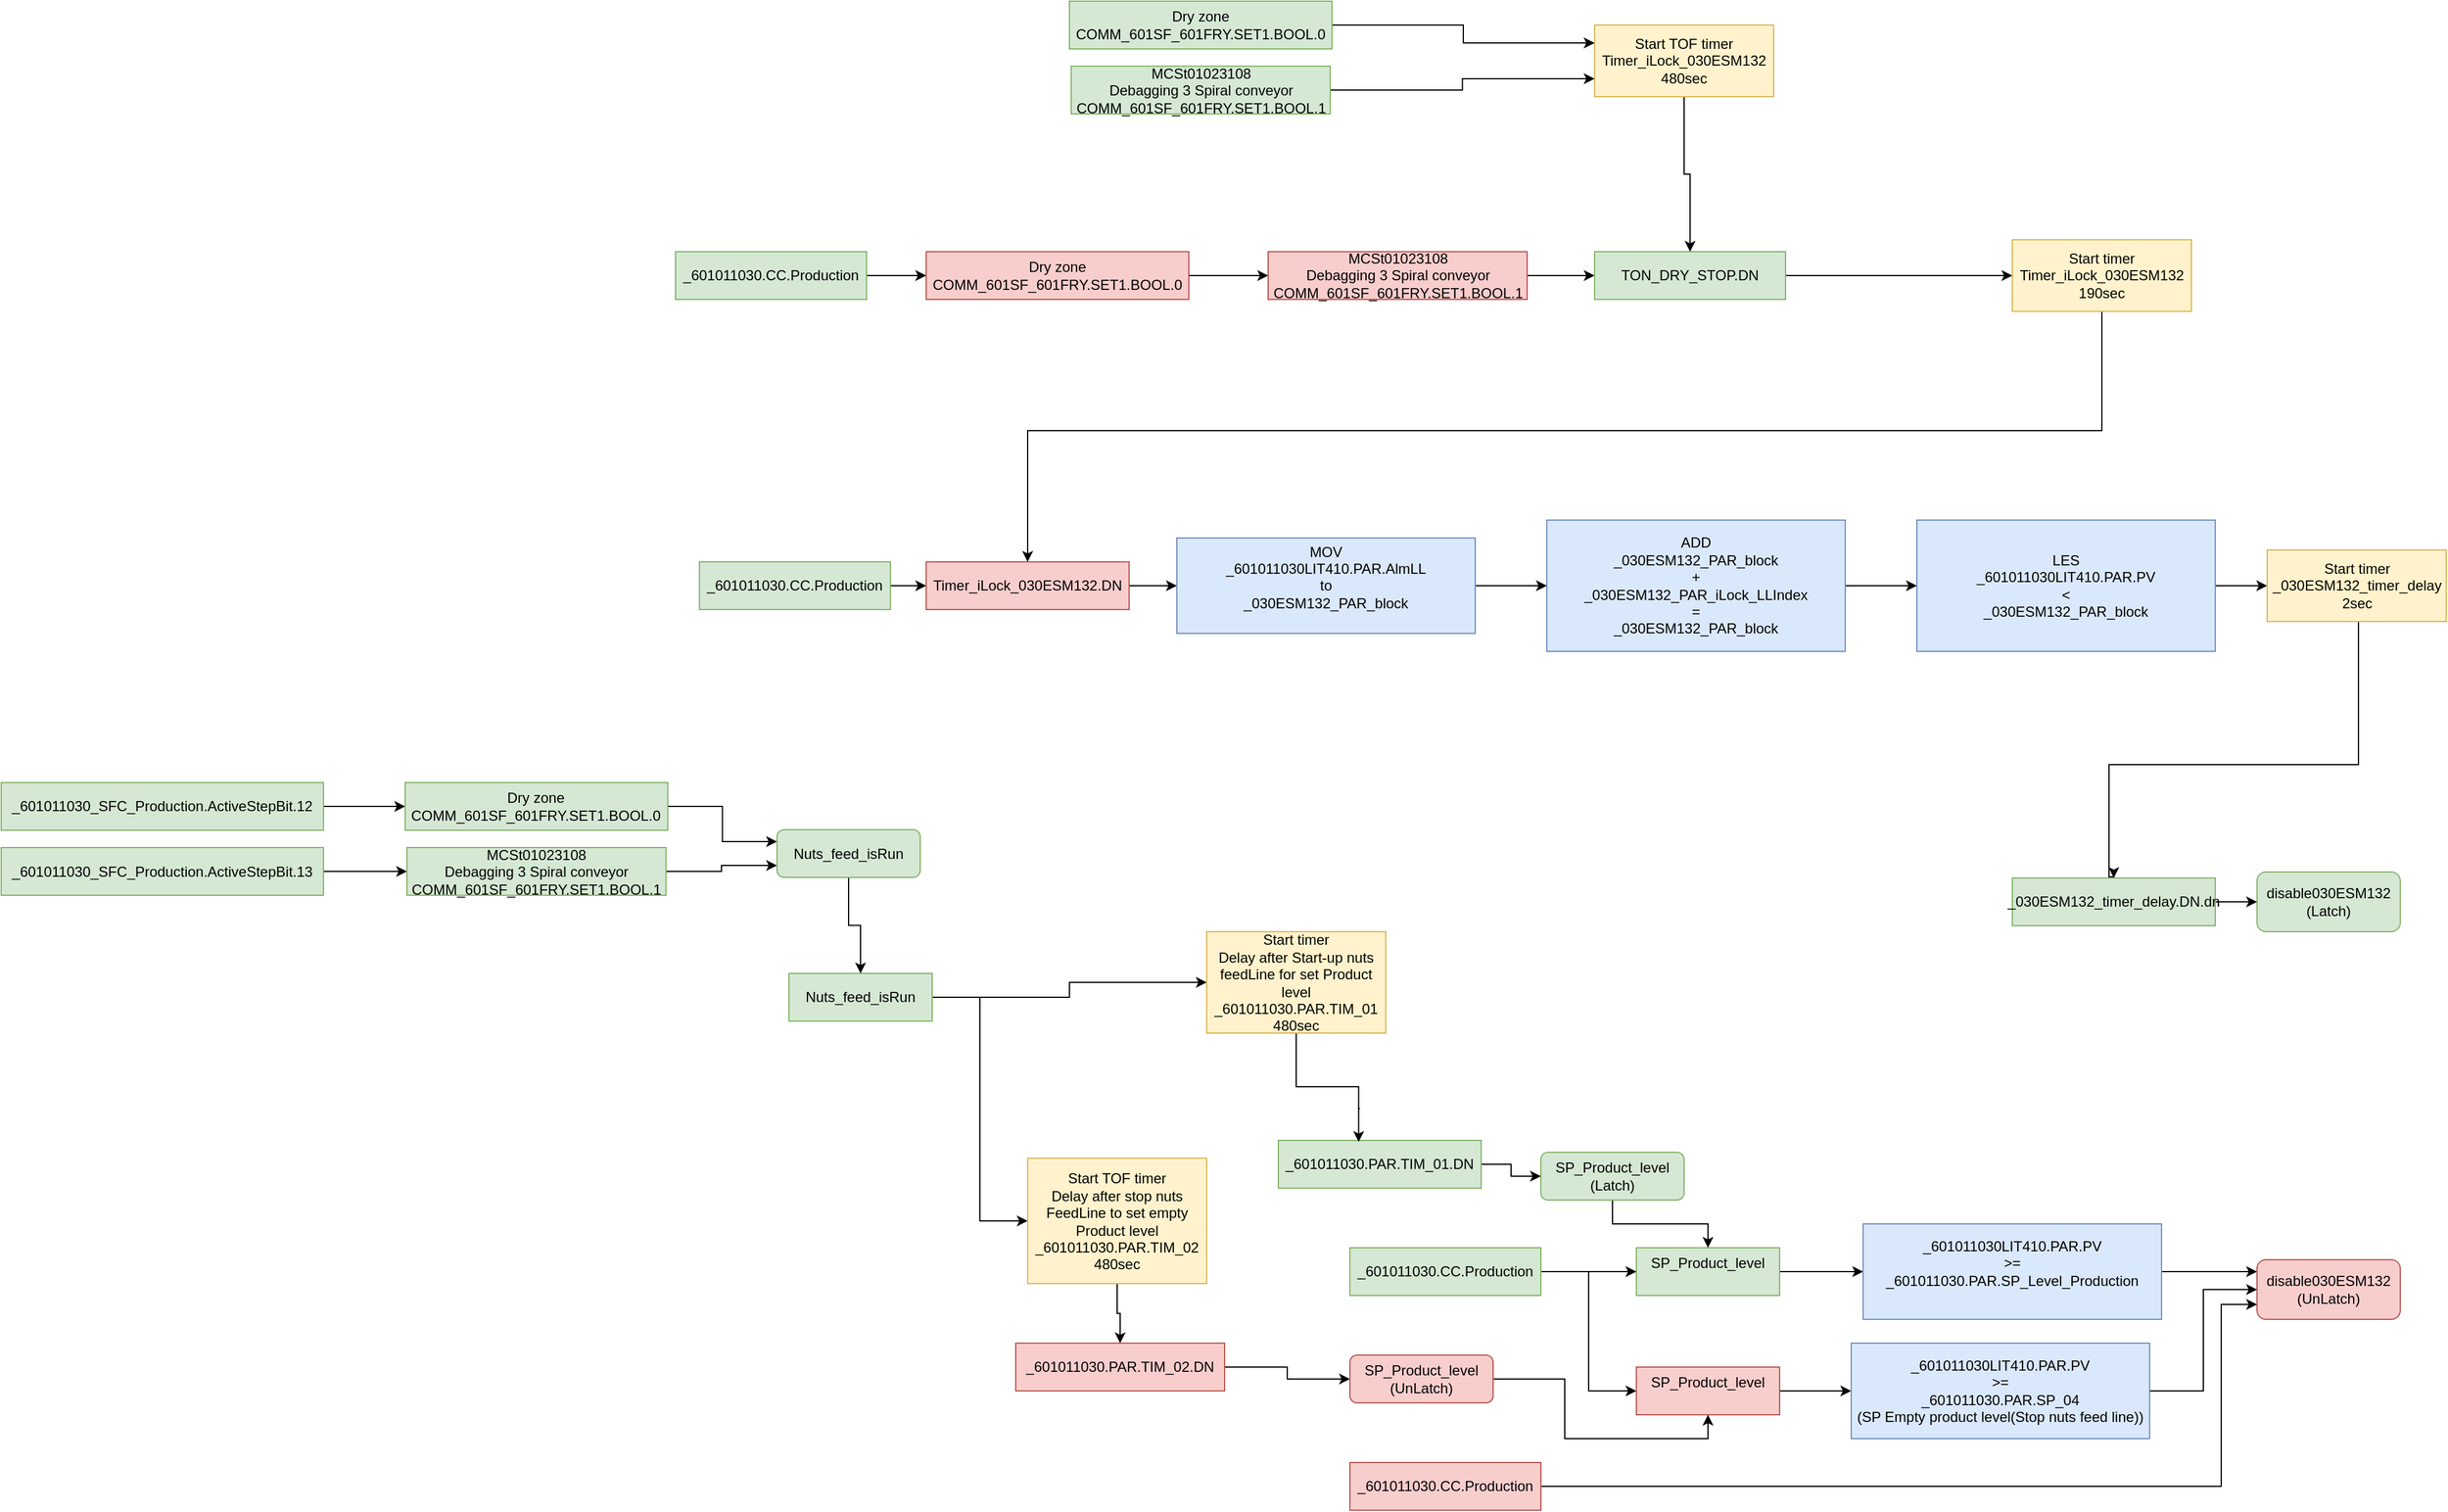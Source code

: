 <mxfile version="10.5.5" type="github"><diagram id="dG89BOTNF2mwlzPHzwnL" name="Page-1"><mxGraphModel dx="2270" dy="1965" grid="1" gridSize="10" guides="1" tooltips="1" connect="1" arrows="1" fold="1" page="1" pageScale="1" pageWidth="827" pageHeight="1169" math="0" shadow="0"><root><mxCell id="0"/><mxCell id="1" parent="0"/><mxCell id="kLiyPyNUqgyx1JZgw-cw-19" style="edgeStyle=orthogonalEdgeStyle;rounded=0;orthogonalLoop=1;jettySize=auto;html=1;" edge="1" parent="1" source="kLiyPyNUqgyx1JZgw-cw-1" target="kLiyPyNUqgyx1JZgw-cw-18"><mxGeometry relative="1" as="geometry"/></mxCell><mxCell id="kLiyPyNUqgyx1JZgw-cw-1" value="&lt;div&gt;SP_Product_level&lt;/div&gt;&lt;div&gt;&lt;br&gt;&lt;/div&gt;" style="rounded=0;whiteSpace=wrap;html=1;fillColor=#d5e8d4;strokeColor=#82b366;" vertex="1" parent="1"><mxGeometry x="975" y="425" width="120" height="40" as="geometry"/></mxCell><mxCell id="kLiyPyNUqgyx1JZgw-cw-65" style="edgeStyle=orthogonalEdgeStyle;rounded=0;orthogonalLoop=1;jettySize=auto;html=1;" edge="1" parent="1" source="kLiyPyNUqgyx1JZgw-cw-2" target="kLiyPyNUqgyx1JZgw-cw-64"><mxGeometry relative="1" as="geometry"/></mxCell><mxCell id="kLiyPyNUqgyx1JZgw-cw-83" style="edgeStyle=orthogonalEdgeStyle;rounded=0;orthogonalLoop=1;jettySize=auto;html=1;entryX=0;entryY=0.5;entryDx=0;entryDy=0;" edge="1" parent="1" source="kLiyPyNUqgyx1JZgw-cw-2" target="kLiyPyNUqgyx1JZgw-cw-82"><mxGeometry relative="1" as="geometry"/></mxCell><mxCell id="kLiyPyNUqgyx1JZgw-cw-2" value="Nuts_feed_isRun" style="rounded=0;whiteSpace=wrap;html=1;fillColor=#d5e8d4;strokeColor=#82b366;" vertex="1" parent="1"><mxGeometry x="265" y="195" width="120" height="40" as="geometry"/></mxCell><mxCell id="kLiyPyNUqgyx1JZgw-cw-5" style="edgeStyle=orthogonalEdgeStyle;rounded=0;orthogonalLoop=1;jettySize=auto;html=1;" edge="1" parent="1" source="kLiyPyNUqgyx1JZgw-cw-3" target="kLiyPyNUqgyx1JZgw-cw-1"><mxGeometry relative="1" as="geometry"/></mxCell><mxCell id="kLiyPyNUqgyx1JZgw-cw-3" value="&lt;div&gt;SP_Product_level&lt;/div&gt;&lt;div&gt;(Latch)&lt;br&gt;&lt;/div&gt;" style="rounded=1;whiteSpace=wrap;html=1;fillColor=#d5e8d4;strokeColor=#82b366;" vertex="1" parent="1"><mxGeometry x="895" y="345" width="120" height="40" as="geometry"/></mxCell><mxCell id="kLiyPyNUqgyx1JZgw-cw-10" value="." style="text;html=1;resizable=0;points=[];autosize=1;align=left;verticalAlign=top;spacingTop=-4;" vertex="1" parent="1"><mxGeometry x="739" y="295" width="20" height="20" as="geometry"/></mxCell><mxCell id="kLiyPyNUqgyx1JZgw-cw-15" style="edgeStyle=orthogonalEdgeStyle;rounded=0;orthogonalLoop=1;jettySize=auto;html=1;" edge="1" parent="1" source="kLiyPyNUqgyx1JZgw-cw-12" target="kLiyPyNUqgyx1JZgw-cw-3"><mxGeometry relative="1" as="geometry"/></mxCell><mxCell id="kLiyPyNUqgyx1JZgw-cw-12" value="_601011030.PAR.TIM_01.DN" style="rounded=0;whiteSpace=wrap;html=1;fillColor=#d5e8d4;strokeColor=#82b366;" vertex="1" parent="1"><mxGeometry x="675" y="335" width="170" height="40" as="geometry"/></mxCell><mxCell id="kLiyPyNUqgyx1JZgw-cw-17" style="edgeStyle=orthogonalEdgeStyle;rounded=0;orthogonalLoop=1;jettySize=auto;html=1;" edge="1" parent="1" source="kLiyPyNUqgyx1JZgw-cw-16" target="kLiyPyNUqgyx1JZgw-cw-1"><mxGeometry relative="1" as="geometry"/></mxCell><mxCell id="kLiyPyNUqgyx1JZgw-cw-23" style="edgeStyle=orthogonalEdgeStyle;rounded=0;orthogonalLoop=1;jettySize=auto;html=1;entryX=0;entryY=0.5;entryDx=0;entryDy=0;" edge="1" parent="1" source="kLiyPyNUqgyx1JZgw-cw-16" target="kLiyPyNUqgyx1JZgw-cw-22"><mxGeometry relative="1" as="geometry"/></mxCell><mxCell id="kLiyPyNUqgyx1JZgw-cw-16" value="_601011030.CC.Production" style="rounded=0;whiteSpace=wrap;html=1;fillColor=#d5e8d4;strokeColor=#82b366;" vertex="1" parent="1"><mxGeometry x="735" y="425" width="160" height="40" as="geometry"/></mxCell><mxCell id="kLiyPyNUqgyx1JZgw-cw-29" style="edgeStyle=orthogonalEdgeStyle;rounded=0;orthogonalLoop=1;jettySize=auto;html=1;" edge="1" parent="1" source="kLiyPyNUqgyx1JZgw-cw-18"><mxGeometry relative="1" as="geometry"><mxPoint x="1495" y="445" as="targetPoint"/></mxGeometry></mxCell><mxCell id="kLiyPyNUqgyx1JZgw-cw-18" value="&lt;div&gt;_601011030LIT410.PAR.PV&lt;/div&gt;&lt;div&gt;&amp;gt;=&lt;/div&gt;_601011030.PAR.SP_Level_Production&lt;div&gt;&lt;br&gt;&lt;/div&gt;" style="rounded=0;whiteSpace=wrap;html=1;fillColor=#dae8fc;strokeColor=#6c8ebf;" vertex="1" parent="1"><mxGeometry x="1165" y="405" width="250" height="80" as="geometry"/></mxCell><mxCell id="kLiyPyNUqgyx1JZgw-cw-20" value="&lt;div&gt;disable030ESM132&lt;/div&gt;&lt;div&gt;(UnLatch)&lt;br&gt;&lt;/div&gt;" style="rounded=1;whiteSpace=wrap;html=1;fillColor=#f8cecc;strokeColor=#b85450;" vertex="1" parent="1"><mxGeometry x="1495" y="435" width="120" height="50" as="geometry"/></mxCell><mxCell id="kLiyPyNUqgyx1JZgw-cw-25" style="edgeStyle=orthogonalEdgeStyle;rounded=0;orthogonalLoop=1;jettySize=auto;html=1;" edge="1" parent="1" source="kLiyPyNUqgyx1JZgw-cw-22" target="kLiyPyNUqgyx1JZgw-cw-24"><mxGeometry relative="1" as="geometry"/></mxCell><mxCell id="kLiyPyNUqgyx1JZgw-cw-22" value="&lt;div&gt;SP_Product_level&lt;/div&gt;&lt;div&gt;&lt;br&gt;&lt;/div&gt;" style="rounded=0;whiteSpace=wrap;html=1;fillColor=#f8cecc;strokeColor=#b85450;" vertex="1" parent="1"><mxGeometry x="975" y="525" width="120" height="40" as="geometry"/></mxCell><mxCell id="kLiyPyNUqgyx1JZgw-cw-26" style="edgeStyle=orthogonalEdgeStyle;rounded=0;orthogonalLoop=1;jettySize=auto;html=1;entryX=0;entryY=0.5;entryDx=0;entryDy=0;" edge="1" parent="1" source="kLiyPyNUqgyx1JZgw-cw-24" target="kLiyPyNUqgyx1JZgw-cw-20"><mxGeometry relative="1" as="geometry"/></mxCell><mxCell id="kLiyPyNUqgyx1JZgw-cw-24" value="&lt;div&gt;_601011030LIT410.PAR.PV&lt;/div&gt;&lt;div&gt;&amp;gt;=&lt;/div&gt;&lt;div&gt;_601011030.PAR.SP_04&lt;/div&gt;&lt;div&gt;(SP Empty product level(Stop nuts feed line))&lt;br&gt;&lt;/div&gt;" style="rounded=0;whiteSpace=wrap;html=1;fillColor=#dae8fc;strokeColor=#6c8ebf;" vertex="1" parent="1"><mxGeometry x="1155" y="505" width="250" height="80" as="geometry"/></mxCell><mxCell id="kLiyPyNUqgyx1JZgw-cw-30" style="edgeStyle=orthogonalEdgeStyle;rounded=0;orthogonalLoop=1;jettySize=auto;html=1;entryX=0;entryY=0.75;entryDx=0;entryDy=0;" edge="1" parent="1" source="kLiyPyNUqgyx1JZgw-cw-27" target="kLiyPyNUqgyx1JZgw-cw-20"><mxGeometry relative="1" as="geometry"><Array as="points"><mxPoint x="1465" y="625"/><mxPoint x="1465" y="472"/></Array></mxGeometry></mxCell><mxCell id="kLiyPyNUqgyx1JZgw-cw-27" value="_601011030.CC.Production" style="rounded=0;whiteSpace=wrap;html=1;fillColor=#f8cecc;strokeColor=#b85450;" vertex="1" parent="1"><mxGeometry x="735" y="605" width="160" height="40" as="geometry"/></mxCell><mxCell id="kLiyPyNUqgyx1JZgw-cw-31" value="&lt;div&gt;disable030ESM132&lt;/div&gt;&lt;div&gt;(Latch)&lt;br&gt;&lt;/div&gt;" style="rounded=1;whiteSpace=wrap;html=1;fillColor=#d5e8d4;strokeColor=#82b366;" vertex="1" parent="1"><mxGeometry x="1495" y="110" width="120" height="50" as="geometry"/></mxCell><mxCell id="kLiyPyNUqgyx1JZgw-cw-35" style="edgeStyle=orthogonalEdgeStyle;rounded=0;orthogonalLoop=1;jettySize=auto;html=1;" edge="1" parent="1" source="kLiyPyNUqgyx1JZgw-cw-32" target="kLiyPyNUqgyx1JZgw-cw-31"><mxGeometry relative="1" as="geometry"/></mxCell><mxCell id="kLiyPyNUqgyx1JZgw-cw-32" value="&lt;div&gt;_030ESM132_timer_delay.DN.dn&lt;/div&gt;" style="rounded=0;whiteSpace=wrap;html=1;fillColor=#d5e8d4;strokeColor=#82b366;" vertex="1" parent="1"><mxGeometry x="1290" y="115" width="170" height="40" as="geometry"/></mxCell><mxCell id="kLiyPyNUqgyx1JZgw-cw-38" style="edgeStyle=orthogonalEdgeStyle;rounded=0;orthogonalLoop=1;jettySize=auto;html=1;" edge="1" parent="1" source="kLiyPyNUqgyx1JZgw-cw-36" target="kLiyPyNUqgyx1JZgw-cw-37"><mxGeometry relative="1" as="geometry"/></mxCell><mxCell id="kLiyPyNUqgyx1JZgw-cw-36" value="_601011030.CC.Production" style="rounded=0;whiteSpace=wrap;html=1;fillColor=#d5e8d4;strokeColor=#82b366;" vertex="1" parent="1"><mxGeometry x="190" y="-150" width="160" height="40" as="geometry"/></mxCell><mxCell id="kLiyPyNUqgyx1JZgw-cw-40" style="edgeStyle=orthogonalEdgeStyle;rounded=0;orthogonalLoop=1;jettySize=auto;html=1;" edge="1" parent="1" source="kLiyPyNUqgyx1JZgw-cw-37" target="kLiyPyNUqgyx1JZgw-cw-39"><mxGeometry relative="1" as="geometry"><mxPoint x="580" y="-130.0" as="targetPoint"/></mxGeometry></mxCell><mxCell id="kLiyPyNUqgyx1JZgw-cw-37" value="&lt;div&gt;Timer_iLock_030ESM132.DN&lt;/div&gt;" style="rounded=0;whiteSpace=wrap;html=1;fillColor=#f8cecc;strokeColor=#b85450;" vertex="1" parent="1"><mxGeometry x="380" y="-150" width="170" height="40" as="geometry"/></mxCell><mxCell id="kLiyPyNUqgyx1JZgw-cw-42" style="edgeStyle=orthogonalEdgeStyle;rounded=0;orthogonalLoop=1;jettySize=auto;html=1;" edge="1" parent="1" source="kLiyPyNUqgyx1JZgw-cw-39" target="kLiyPyNUqgyx1JZgw-cw-41"><mxGeometry relative="1" as="geometry"/></mxCell><mxCell id="kLiyPyNUqgyx1JZgw-cw-39" value="&lt;div&gt;MOV&lt;/div&gt;&lt;div&gt;_601011030LIT410.PAR.AlmLL&lt;br&gt;&lt;/div&gt;&lt;div&gt;to&lt;/div&gt;&lt;div&gt;_030ESM132_PAR_block&lt;br&gt;&lt;/div&gt;&lt;div&gt;&lt;br&gt;&lt;/div&gt;" style="rounded=0;whiteSpace=wrap;html=1;fillColor=#dae8fc;strokeColor=#6c8ebf;" vertex="1" parent="1"><mxGeometry x="590" y="-170" width="250" height="80" as="geometry"/></mxCell><mxCell id="kLiyPyNUqgyx1JZgw-cw-44" style="edgeStyle=orthogonalEdgeStyle;rounded=0;orthogonalLoop=1;jettySize=auto;html=1;" edge="1" parent="1" source="kLiyPyNUqgyx1JZgw-cw-41" target="kLiyPyNUqgyx1JZgw-cw-43"><mxGeometry relative="1" as="geometry"/></mxCell><mxCell id="kLiyPyNUqgyx1JZgw-cw-41" value="&lt;div&gt;ADD&lt;/div&gt;&lt;div&gt;_030ESM132_PAR_block&lt;br&gt;&lt;/div&gt;+&lt;div&gt;_030ESM132_PAR_iLock_LLIndex&lt;br&gt;&lt;/div&gt;&lt;div&gt;=&lt;/div&gt;&lt;div&gt;_030ESM132_PAR_block&lt;br&gt;&lt;/div&gt;" style="rounded=0;whiteSpace=wrap;html=1;fillColor=#dae8fc;strokeColor=#6c8ebf;" vertex="1" parent="1"><mxGeometry x="900" y="-185" width="250" height="110" as="geometry"/></mxCell><mxCell id="kLiyPyNUqgyx1JZgw-cw-46" style="edgeStyle=orthogonalEdgeStyle;rounded=0;orthogonalLoop=1;jettySize=auto;html=1;" edge="1" parent="1" source="kLiyPyNUqgyx1JZgw-cw-43" target="kLiyPyNUqgyx1JZgw-cw-45"><mxGeometry relative="1" as="geometry"/></mxCell><mxCell id="kLiyPyNUqgyx1JZgw-cw-43" value="&lt;div&gt;LES&lt;/div&gt;&lt;div&gt;_601011030LIT410.PAR.PV&lt;/div&gt;&lt;div&gt;&amp;lt;&lt;/div&gt;&lt;div&gt;_030ESM132_PAR_block&lt;br&gt;&lt;/div&gt;" style="rounded=0;whiteSpace=wrap;html=1;fillColor=#dae8fc;strokeColor=#6c8ebf;" vertex="1" parent="1"><mxGeometry x="1210" y="-185" width="250" height="110" as="geometry"/></mxCell><mxCell id="kLiyPyNUqgyx1JZgw-cw-47" style="edgeStyle=orthogonalEdgeStyle;rounded=0;orthogonalLoop=1;jettySize=auto;html=1;entryX=0.5;entryY=0;entryDx=0;entryDy=0;" edge="1" parent="1" source="kLiyPyNUqgyx1JZgw-cw-45" target="kLiyPyNUqgyx1JZgw-cw-32"><mxGeometry relative="1" as="geometry"><Array as="points"><mxPoint x="1580" y="20"/><mxPoint x="1371" y="20"/><mxPoint x="1371" y="114"/></Array></mxGeometry></mxCell><mxCell id="kLiyPyNUqgyx1JZgw-cw-45" value="&lt;div&gt;Start timer&lt;/div&gt;&lt;div&gt;_030ESM132_timer_delay&lt;br&gt;&lt;/div&gt;&lt;div&gt;2sec&lt;br&gt;&lt;/div&gt;" style="rounded=0;whiteSpace=wrap;html=1;fillColor=#fff2cc;strokeColor=#d6b656;" vertex="1" parent="1"><mxGeometry x="1503.5" y="-160" width="150" height="60" as="geometry"/></mxCell><mxCell id="kLiyPyNUqgyx1JZgw-cw-54" style="edgeStyle=orthogonalEdgeStyle;rounded=0;orthogonalLoop=1;jettySize=auto;html=1;" edge="1" parent="1" source="kLiyPyNUqgyx1JZgw-cw-48" target="kLiyPyNUqgyx1JZgw-cw-49"><mxGeometry relative="1" as="geometry"/></mxCell><mxCell id="kLiyPyNUqgyx1JZgw-cw-48" value="_601011030.CC.Production" style="rounded=0;whiteSpace=wrap;html=1;fillColor=#d5e8d4;strokeColor=#82b366;" vertex="1" parent="1"><mxGeometry x="170" y="-410" width="160" height="40" as="geometry"/></mxCell><mxCell id="kLiyPyNUqgyx1JZgw-cw-55" style="edgeStyle=orthogonalEdgeStyle;rounded=0;orthogonalLoop=1;jettySize=auto;html=1;" edge="1" parent="1" source="kLiyPyNUqgyx1JZgw-cw-49" target="kLiyPyNUqgyx1JZgw-cw-50"><mxGeometry relative="1" as="geometry"/></mxCell><mxCell id="kLiyPyNUqgyx1JZgw-cw-49" value="&lt;div&gt;Dry zone&lt;br&gt;&lt;/div&gt;&lt;div&gt;COMM_601SF_601FRY.SET1.BOOL.0&lt;/div&gt;" style="rounded=0;whiteSpace=wrap;html=1;fillColor=#f8cecc;strokeColor=#b85450;" vertex="1" parent="1"><mxGeometry x="380" y="-410" width="220" height="40" as="geometry"/></mxCell><mxCell id="kLiyPyNUqgyx1JZgw-cw-56" style="edgeStyle=orthogonalEdgeStyle;rounded=0;orthogonalLoop=1;jettySize=auto;html=1;" edge="1" parent="1" source="kLiyPyNUqgyx1JZgw-cw-50" target="kLiyPyNUqgyx1JZgw-cw-51"><mxGeometry relative="1" as="geometry"/></mxCell><mxCell id="kLiyPyNUqgyx1JZgw-cw-50" value="&lt;div&gt;MCSt01023108&lt;/div&gt;&lt;div&gt;Debagging 3 Spiral conveyor&lt;br&gt;&lt;/div&gt;&lt;div&gt;COMM_601SF_601FRY.SET1.BOOL.1&lt;/div&gt;" style="rounded=0;whiteSpace=wrap;html=1;fillColor=#f8cecc;strokeColor=#b85450;" vertex="1" parent="1"><mxGeometry x="666.5" y="-410" width="217" height="40" as="geometry"/></mxCell><mxCell id="kLiyPyNUqgyx1JZgw-cw-57" style="edgeStyle=orthogonalEdgeStyle;rounded=0;orthogonalLoop=1;jettySize=auto;html=1;" edge="1" parent="1" source="kLiyPyNUqgyx1JZgw-cw-51" target="kLiyPyNUqgyx1JZgw-cw-52"><mxGeometry relative="1" as="geometry"/></mxCell><mxCell id="kLiyPyNUqgyx1JZgw-cw-51" value="TON_DRY_STOP.DN" style="rounded=0;whiteSpace=wrap;html=1;fillColor=#d5e8d4;strokeColor=#82b366;" vertex="1" parent="1"><mxGeometry x="940" y="-410" width="160" height="40" as="geometry"/></mxCell><mxCell id="kLiyPyNUqgyx1JZgw-cw-53" style="edgeStyle=orthogonalEdgeStyle;rounded=0;orthogonalLoop=1;jettySize=auto;html=1;" edge="1" parent="1" source="kLiyPyNUqgyx1JZgw-cw-52" target="kLiyPyNUqgyx1JZgw-cw-37"><mxGeometry relative="1" as="geometry"><Array as="points"><mxPoint x="1365" y="-260"/><mxPoint x="465" y="-260"/></Array></mxGeometry></mxCell><mxCell id="kLiyPyNUqgyx1JZgw-cw-52" value="&lt;div&gt;Start timer&lt;/div&gt;&lt;div&gt;Timer_iLock_030ESM132&lt;br&gt;&lt;/div&gt;&lt;div&gt;190sec&lt;br&gt;&lt;/div&gt;" style="rounded=0;whiteSpace=wrap;html=1;fillColor=#fff2cc;strokeColor=#d6b656;" vertex="1" parent="1"><mxGeometry x="1290" y="-420" width="150" height="60" as="geometry"/></mxCell><mxCell id="kLiyPyNUqgyx1JZgw-cw-59" style="edgeStyle=orthogonalEdgeStyle;rounded=0;orthogonalLoop=1;jettySize=auto;html=1;entryX=0.5;entryY=0;entryDx=0;entryDy=0;" edge="1" parent="1" source="kLiyPyNUqgyx1JZgw-cw-58" target="kLiyPyNUqgyx1JZgw-cw-51"><mxGeometry relative="1" as="geometry"/></mxCell><mxCell id="kLiyPyNUqgyx1JZgw-cw-58" value="&lt;div&gt;Start TOF timer&lt;/div&gt;&lt;div&gt;Timer_iLock_030ESM132&lt;br&gt;&lt;/div&gt;&lt;div&gt;480sec&lt;br&gt;&lt;/div&gt;" style="rounded=0;whiteSpace=wrap;html=1;fillColor=#fff2cc;strokeColor=#d6b656;" vertex="1" parent="1"><mxGeometry x="940" y="-600" width="150" height="60" as="geometry"/></mxCell><mxCell id="kLiyPyNUqgyx1JZgw-cw-62" style="edgeStyle=orthogonalEdgeStyle;rounded=0;orthogonalLoop=1;jettySize=auto;html=1;entryX=0;entryY=0.25;entryDx=0;entryDy=0;" edge="1" parent="1" source="kLiyPyNUqgyx1JZgw-cw-60" target="kLiyPyNUqgyx1JZgw-cw-58"><mxGeometry relative="1" as="geometry"/></mxCell><mxCell id="kLiyPyNUqgyx1JZgw-cw-60" value="&lt;div&gt;Dry zone&lt;br&gt;&lt;/div&gt;&lt;div&gt;COMM_601SF_601FRY.SET1.BOOL.0&lt;/div&gt;" style="rounded=0;whiteSpace=wrap;html=1;fillColor=#d5e8d4;strokeColor=#82b366;" vertex="1" parent="1"><mxGeometry x="500" y="-620" width="220" height="40" as="geometry"/></mxCell><mxCell id="kLiyPyNUqgyx1JZgw-cw-63" style="edgeStyle=orthogonalEdgeStyle;rounded=0;orthogonalLoop=1;jettySize=auto;html=1;entryX=0;entryY=0.75;entryDx=0;entryDy=0;" edge="1" parent="1" source="kLiyPyNUqgyx1JZgw-cw-61" target="kLiyPyNUqgyx1JZgw-cw-58"><mxGeometry relative="1" as="geometry"/></mxCell><mxCell id="kLiyPyNUqgyx1JZgw-cw-61" value="&lt;div&gt;MCSt01023108&lt;/div&gt;&lt;div&gt;Debagging 3 Spiral conveyor&lt;br&gt;&lt;/div&gt;&lt;div&gt;COMM_601SF_601FRY.SET1.BOOL.1&lt;/div&gt;" style="rounded=0;whiteSpace=wrap;html=1;fillColor=#d5e8d4;strokeColor=#82b366;" vertex="1" parent="1"><mxGeometry x="501.5" y="-565.5" width="217" height="40" as="geometry"/></mxCell><mxCell id="kLiyPyNUqgyx1JZgw-cw-66" style="edgeStyle=orthogonalEdgeStyle;rounded=0;orthogonalLoop=1;jettySize=auto;html=1;entryX=0.396;entryY=0.032;entryDx=0;entryDy=0;entryPerimeter=0;" edge="1" parent="1" source="kLiyPyNUqgyx1JZgw-cw-64" target="kLiyPyNUqgyx1JZgw-cw-12"><mxGeometry relative="1" as="geometry"/></mxCell><mxCell id="kLiyPyNUqgyx1JZgw-cw-64" value="&lt;div&gt;Start timer&lt;/div&gt;&lt;div&gt;Delay after Start-up nuts feedLine for set Product level&lt;br&gt;&lt;/div&gt;&lt;div&gt;_601011030.PAR.TIM_01&lt;br&gt;&lt;/div&gt;&lt;div&gt;480sec&lt;br&gt;&lt;/div&gt;" style="rounded=0;whiteSpace=wrap;html=1;fillColor=#fff2cc;strokeColor=#d6b656;" vertex="1" parent="1"><mxGeometry x="615" y="160" width="150" height="85" as="geometry"/></mxCell><mxCell id="kLiyPyNUqgyx1JZgw-cw-77" style="edgeStyle=orthogonalEdgeStyle;rounded=0;orthogonalLoop=1;jettySize=auto;html=1;" edge="1" parent="1" source="kLiyPyNUqgyx1JZgw-cw-67" target="kLiyPyNUqgyx1JZgw-cw-74"><mxGeometry relative="1" as="geometry"/></mxCell><mxCell id="kLiyPyNUqgyx1JZgw-cw-67" value="_601011030_SFC_Production.ActiveStepBit.12" style="rounded=0;whiteSpace=wrap;html=1;fillColor=#d5e8d4;strokeColor=#82b366;" vertex="1" parent="1"><mxGeometry x="-395" y="35" width="270" height="40" as="geometry"/></mxCell><mxCell id="kLiyPyNUqgyx1JZgw-cw-78" style="edgeStyle=orthogonalEdgeStyle;rounded=0;orthogonalLoop=1;jettySize=auto;html=1;" edge="1" parent="1" source="kLiyPyNUqgyx1JZgw-cw-71" target="kLiyPyNUqgyx1JZgw-cw-75"><mxGeometry relative="1" as="geometry"/></mxCell><mxCell id="kLiyPyNUqgyx1JZgw-cw-71" value="_601011030_SFC_Production.ActiveStepBit.13" style="rounded=0;whiteSpace=wrap;html=1;fillColor=#d5e8d4;strokeColor=#82b366;" vertex="1" parent="1"><mxGeometry x="-395" y="89.5" width="270" height="40" as="geometry"/></mxCell><mxCell id="kLiyPyNUqgyx1JZgw-cw-79" style="edgeStyle=orthogonalEdgeStyle;rounded=0;orthogonalLoop=1;jettySize=auto;html=1;entryX=0;entryY=0.25;entryDx=0;entryDy=0;" edge="1" parent="1" source="kLiyPyNUqgyx1JZgw-cw-74" target="kLiyPyNUqgyx1JZgw-cw-76"><mxGeometry relative="1" as="geometry"/></mxCell><mxCell id="kLiyPyNUqgyx1JZgw-cw-74" value="&lt;div&gt;Dry zone&lt;br&gt;&lt;/div&gt;&lt;div&gt;COMM_601SF_601FRY.SET1.BOOL.0&lt;/div&gt;" style="rounded=0;whiteSpace=wrap;html=1;fillColor=#d5e8d4;strokeColor=#82b366;" vertex="1" parent="1"><mxGeometry x="-56.529" y="35" width="220" height="40" as="geometry"/></mxCell><mxCell id="kLiyPyNUqgyx1JZgw-cw-80" style="edgeStyle=orthogonalEdgeStyle;rounded=0;orthogonalLoop=1;jettySize=auto;html=1;entryX=0;entryY=0.75;entryDx=0;entryDy=0;" edge="1" parent="1" source="kLiyPyNUqgyx1JZgw-cw-75" target="kLiyPyNUqgyx1JZgw-cw-76"><mxGeometry relative="1" as="geometry"/></mxCell><mxCell id="kLiyPyNUqgyx1JZgw-cw-75" value="&lt;div&gt;MCSt01023108&lt;/div&gt;&lt;div&gt;Debagging 3 Spiral conveyor&lt;br&gt;&lt;/div&gt;&lt;div&gt;COMM_601SF_601FRY.SET1.BOOL.1&lt;/div&gt;" style="rounded=0;whiteSpace=wrap;html=1;fillColor=#d5e8d4;strokeColor=#82b366;" vertex="1" parent="1"><mxGeometry x="-55.029" y="89.5" width="217" height="40" as="geometry"/></mxCell><mxCell id="kLiyPyNUqgyx1JZgw-cw-81" style="edgeStyle=orthogonalEdgeStyle;rounded=0;orthogonalLoop=1;jettySize=auto;html=1;" edge="1" parent="1" source="kLiyPyNUqgyx1JZgw-cw-76" target="kLiyPyNUqgyx1JZgw-cw-2"><mxGeometry relative="1" as="geometry"/></mxCell><mxCell id="kLiyPyNUqgyx1JZgw-cw-76" value="Nuts_feed_isRun" style="rounded=1;whiteSpace=wrap;html=1;fillColor=#d5e8d4;strokeColor=#82b366;" vertex="1" parent="1"><mxGeometry x="255" y="74.5" width="120" height="40" as="geometry"/></mxCell><mxCell id="kLiyPyNUqgyx1JZgw-cw-85" style="edgeStyle=orthogonalEdgeStyle;rounded=0;orthogonalLoop=1;jettySize=auto;html=1;entryX=0.5;entryY=0;entryDx=0;entryDy=0;" edge="1" parent="1" source="kLiyPyNUqgyx1JZgw-cw-82" target="kLiyPyNUqgyx1JZgw-cw-84"><mxGeometry relative="1" as="geometry"/></mxCell><mxCell id="kLiyPyNUqgyx1JZgw-cw-82" value="&lt;div&gt;Start TOF timer&lt;/div&gt;&lt;div&gt;Delay after stop nuts FeedLine to set empty Product level&lt;br&gt;&lt;/div&gt;&lt;div&gt;_601011030.PAR.TIM_02&lt;br&gt;&lt;/div&gt;&lt;div&gt;480sec&lt;br&gt;&lt;/div&gt;" style="rounded=0;whiteSpace=wrap;html=1;fillColor=#fff2cc;strokeColor=#d6b656;" vertex="1" parent="1"><mxGeometry x="465" y="350" width="150" height="105" as="geometry"/></mxCell><mxCell id="kLiyPyNUqgyx1JZgw-cw-87" style="edgeStyle=orthogonalEdgeStyle;rounded=0;orthogonalLoop=1;jettySize=auto;html=1;entryX=0;entryY=0.5;entryDx=0;entryDy=0;" edge="1" parent="1" source="kLiyPyNUqgyx1JZgw-cw-84" target="kLiyPyNUqgyx1JZgw-cw-86"><mxGeometry relative="1" as="geometry"/></mxCell><mxCell id="kLiyPyNUqgyx1JZgw-cw-84" value="_601011030.PAR.TIM_02.DN" style="rounded=0;whiteSpace=wrap;html=1;fillColor=#f8cecc;strokeColor=#b85450;" vertex="1" parent="1"><mxGeometry x="455" y="505" width="175" height="40" as="geometry"/></mxCell><mxCell id="kLiyPyNUqgyx1JZgw-cw-88" style="edgeStyle=orthogonalEdgeStyle;rounded=0;orthogonalLoop=1;jettySize=auto;html=1;entryX=0.5;entryY=1;entryDx=0;entryDy=0;" edge="1" parent="1" source="kLiyPyNUqgyx1JZgw-cw-86" target="kLiyPyNUqgyx1JZgw-cw-22"><mxGeometry relative="1" as="geometry"/></mxCell><mxCell id="kLiyPyNUqgyx1JZgw-cw-86" value="&lt;div&gt;SP_Product_level&lt;/div&gt;&lt;div&gt;(UnLatch)&lt;br&gt;&lt;/div&gt;" style="rounded=1;whiteSpace=wrap;html=1;fillColor=#f8cecc;strokeColor=#b85450;" vertex="1" parent="1"><mxGeometry x="735" y="515" width="120" height="40" as="geometry"/></mxCell></root></mxGraphModel></diagram></mxfile>